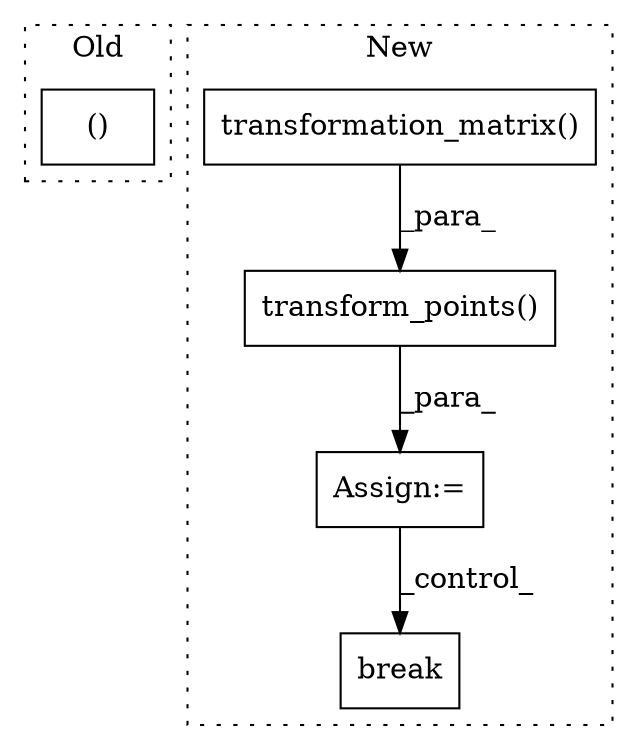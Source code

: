 digraph G {
subgraph cluster0 {
1 [label="()" a="54" s="5579" l="13" shape="box"];
label = "Old";
style="dotted";
}
subgraph cluster1 {
2 [label="transform_points()" a="75" s="5615,5722" l="51,14" shape="box"];
3 [label="transformation_matrix()" a="75" s="5671,5711" l="39,11" shape="box"];
4 [label="break" a="94" s="6083" l="5" shape="box"];
5 [label="Assign:=" a="68" s="5612" l="3" shape="box"];
label = "New";
style="dotted";
}
2 -> 5 [label="_para_"];
3 -> 2 [label="_para_"];
5 -> 4 [label="_control_"];
}